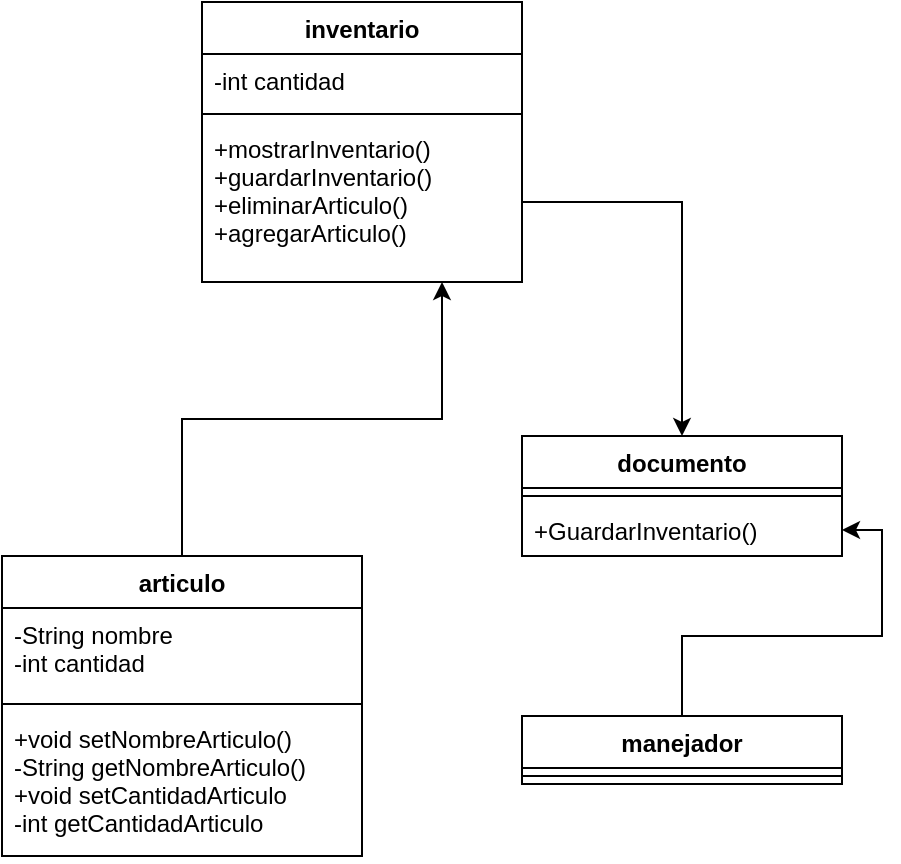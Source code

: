 <mxfile version="10.8.3" type="device"><diagram id="ngYwytyvveu3_hQi_3PQ" name="Page-1"><mxGraphModel dx="1394" dy="764" grid="1" gridSize="10" guides="1" tooltips="1" connect="1" arrows="1" fold="1" page="1" pageScale="1" pageWidth="850" pageHeight="1100" math="0" shadow="0"><root><mxCell id="0"/><mxCell id="1" parent="0"/><mxCell id="H4TlmxwlX_yA1_eg_VW6-48" style="edgeStyle=orthogonalEdgeStyle;rounded=0;orthogonalLoop=1;jettySize=auto;html=1;entryX=0.75;entryY=1;entryDx=0;entryDy=0;entryPerimeter=0;" edge="1" parent="1" source="H4TlmxwlX_yA1_eg_VW6-9" target="H4TlmxwlX_yA1_eg_VW6-16"><mxGeometry relative="1" as="geometry"/></mxCell><mxCell id="H4TlmxwlX_yA1_eg_VW6-9" value="articulo" style="swimlane;fontStyle=1;align=center;verticalAlign=top;childLayout=stackLayout;horizontal=1;startSize=26;horizontalStack=0;resizeParent=1;resizeParentMax=0;resizeLast=0;collapsible=1;marginBottom=0;" vertex="1" parent="1"><mxGeometry x="260" y="317" width="180" height="150" as="geometry"/></mxCell><mxCell id="H4TlmxwlX_yA1_eg_VW6-10" value="-String nombre&#10;-int cantidad" style="text;strokeColor=none;fillColor=none;align=left;verticalAlign=top;spacingLeft=4;spacingRight=4;overflow=hidden;rotatable=0;points=[[0,0.5],[1,0.5]];portConstraint=eastwest;" vertex="1" parent="H4TlmxwlX_yA1_eg_VW6-9"><mxGeometry y="26" width="180" height="44" as="geometry"/></mxCell><mxCell id="H4TlmxwlX_yA1_eg_VW6-11" value="" style="line;strokeWidth=1;fillColor=none;align=left;verticalAlign=middle;spacingTop=-1;spacingLeft=3;spacingRight=3;rotatable=0;labelPosition=right;points=[];portConstraint=eastwest;" vertex="1" parent="H4TlmxwlX_yA1_eg_VW6-9"><mxGeometry y="70" width="180" height="8" as="geometry"/></mxCell><mxCell id="H4TlmxwlX_yA1_eg_VW6-12" value="+void setNombreArticulo()&#10;-String getNombreArticulo()&#10;+void setCantidadArticulo&#10;-int getCantidadArticulo" style="text;strokeColor=none;fillColor=none;align=left;verticalAlign=top;spacingLeft=4;spacingRight=4;overflow=hidden;rotatable=0;points=[[0,0.5],[1,0.5]];portConstraint=eastwest;" vertex="1" parent="H4TlmxwlX_yA1_eg_VW6-9"><mxGeometry y="78" width="180" height="72" as="geometry"/></mxCell><mxCell id="H4TlmxwlX_yA1_eg_VW6-13" value="inventario" style="swimlane;fontStyle=1;align=center;verticalAlign=top;childLayout=stackLayout;horizontal=1;startSize=26;horizontalStack=0;resizeParent=1;resizeParentMax=0;resizeLast=0;collapsible=1;marginBottom=0;" vertex="1" parent="1"><mxGeometry x="360" y="40" width="160" height="140" as="geometry"/></mxCell><mxCell id="H4TlmxwlX_yA1_eg_VW6-14" value="-int cantidad " style="text;strokeColor=none;fillColor=none;align=left;verticalAlign=top;spacingLeft=4;spacingRight=4;overflow=hidden;rotatable=0;points=[[0,0.5],[1,0.5]];portConstraint=eastwest;" vertex="1" parent="H4TlmxwlX_yA1_eg_VW6-13"><mxGeometry y="26" width="160" height="26" as="geometry"/></mxCell><mxCell id="H4TlmxwlX_yA1_eg_VW6-15" value="" style="line;strokeWidth=1;fillColor=none;align=left;verticalAlign=middle;spacingTop=-1;spacingLeft=3;spacingRight=3;rotatable=0;labelPosition=right;points=[];portConstraint=eastwest;" vertex="1" parent="H4TlmxwlX_yA1_eg_VW6-13"><mxGeometry y="52" width="160" height="8" as="geometry"/></mxCell><mxCell id="H4TlmxwlX_yA1_eg_VW6-16" value="+mostrarInventario()&#10;+guardarInventario()&#10;+eliminarArticulo()&#10;+agregarArticulo()&#10;" style="text;strokeColor=none;fillColor=none;align=left;verticalAlign=top;spacingLeft=4;spacingRight=4;overflow=hidden;rotatable=0;points=[[0,0.5],[1,0.5]];portConstraint=eastwest;" vertex="1" parent="H4TlmxwlX_yA1_eg_VW6-13"><mxGeometry y="60" width="160" height="80" as="geometry"/></mxCell><mxCell id="H4TlmxwlX_yA1_eg_VW6-20" value="documento" style="swimlane;fontStyle=1;align=center;verticalAlign=top;childLayout=stackLayout;horizontal=1;startSize=26;horizontalStack=0;resizeParent=1;resizeParentMax=0;resizeLast=0;collapsible=1;marginBottom=0;" vertex="1" parent="1"><mxGeometry x="520" y="257" width="160" height="60" as="geometry"/></mxCell><mxCell id="H4TlmxwlX_yA1_eg_VW6-22" value="" style="line;strokeWidth=1;fillColor=none;align=left;verticalAlign=middle;spacingTop=-1;spacingLeft=3;spacingRight=3;rotatable=0;labelPosition=right;points=[];portConstraint=eastwest;" vertex="1" parent="H4TlmxwlX_yA1_eg_VW6-20"><mxGeometry y="26" width="160" height="8" as="geometry"/></mxCell><mxCell id="H4TlmxwlX_yA1_eg_VW6-23" value="+GuardarInventario()" style="text;strokeColor=none;fillColor=none;align=left;verticalAlign=top;spacingLeft=4;spacingRight=4;overflow=hidden;rotatable=0;points=[[0,0.5],[1,0.5]];portConstraint=eastwest;" vertex="1" parent="H4TlmxwlX_yA1_eg_VW6-20"><mxGeometry y="34" width="160" height="26" as="geometry"/></mxCell><mxCell id="H4TlmxwlX_yA1_eg_VW6-38" value="" style="edgeStyle=orthogonalEdgeStyle;rounded=0;orthogonalLoop=1;jettySize=auto;html=1;" edge="1" parent="1" source="H4TlmxwlX_yA1_eg_VW6-28" target="H4TlmxwlX_yA1_eg_VW6-23"><mxGeometry relative="1" as="geometry"/></mxCell><mxCell id="H4TlmxwlX_yA1_eg_VW6-28" value="manejador" style="swimlane;fontStyle=1;align=center;verticalAlign=top;childLayout=stackLayout;horizontal=1;startSize=26;horizontalStack=0;resizeParent=1;resizeParentMax=0;resizeLast=0;collapsible=1;marginBottom=0;" vertex="1" parent="1"><mxGeometry x="520" y="397" width="160" height="34" as="geometry"/></mxCell><mxCell id="H4TlmxwlX_yA1_eg_VW6-30" value="" style="line;strokeWidth=1;fillColor=none;align=left;verticalAlign=middle;spacingTop=-1;spacingLeft=3;spacingRight=3;rotatable=0;labelPosition=right;points=[];portConstraint=eastwest;" vertex="1" parent="H4TlmxwlX_yA1_eg_VW6-28"><mxGeometry y="26" width="160" height="8" as="geometry"/></mxCell><mxCell id="H4TlmxwlX_yA1_eg_VW6-47" style="edgeStyle=orthogonalEdgeStyle;rounded=0;orthogonalLoop=1;jettySize=auto;html=1;entryX=0.5;entryY=0;entryDx=0;entryDy=0;" edge="1" parent="1" source="H4TlmxwlX_yA1_eg_VW6-16" target="H4TlmxwlX_yA1_eg_VW6-20"><mxGeometry relative="1" as="geometry"/></mxCell></root></mxGraphModel></diagram></mxfile>